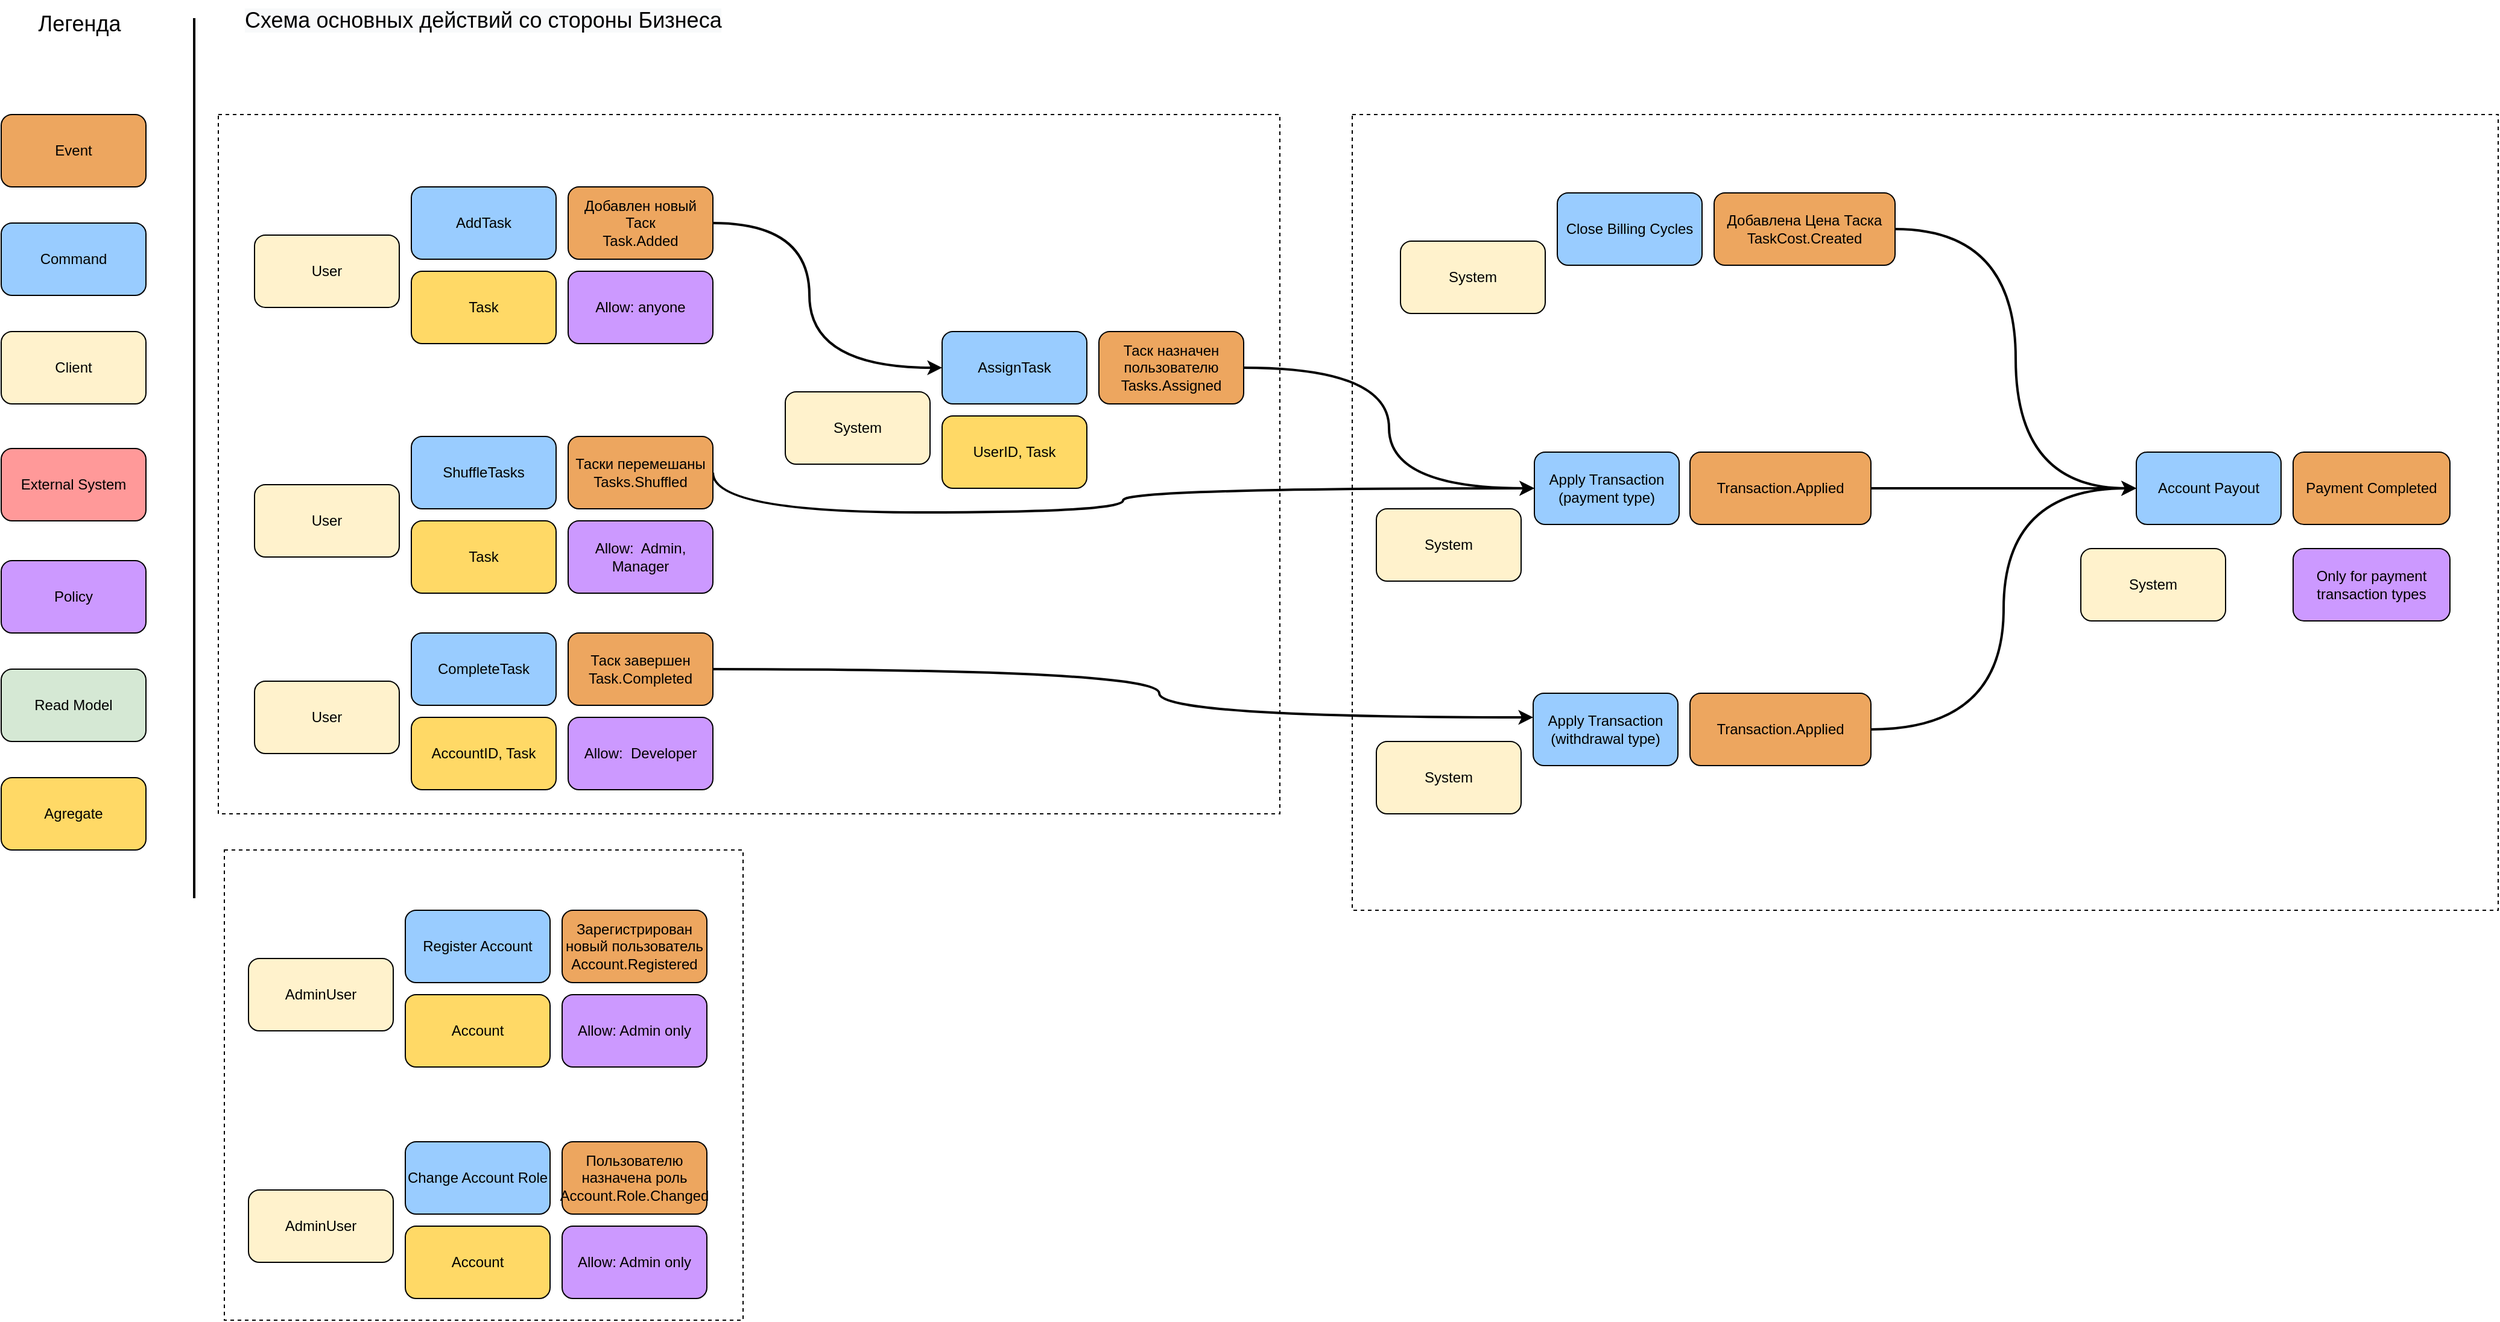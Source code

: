 <mxfile version="15.5.4" type="embed"><diagram id="onVSaOAGexIS0x_OZYuM" name="Page-1"><mxGraphModel dx="430" dy="279" grid="1" gridSize="10" guides="1" tooltips="1" connect="1" arrows="1" fold="1" page="1" pageScale="1" pageWidth="1169" pageHeight="1654" math="0" shadow="0"><root><mxCell id="0"/><mxCell id="1" parent="0"/><mxCell id="5qQmAU-Xj-Boq_nQjETH-93" value="" style="rounded=0;whiteSpace=wrap;html=1;dashed=1;fontSize=18;fillColor=none;fontColor=#000000;" parent="1" vertex="1"><mxGeometry x="1150" y="110" width="950" height="660" as="geometry"/></mxCell><mxCell id="5qQmAU-Xj-Boq_nQjETH-77" value="" style="rounded=0;whiteSpace=wrap;html=1;dashed=1;fontSize=18;fillColor=none;fontColor=#000000;" parent="1" vertex="1"><mxGeometry x="215" y="720" width="430" height="390" as="geometry"/></mxCell><mxCell id="5qQmAU-Xj-Boq_nQjETH-76" value="" style="rounded=0;whiteSpace=wrap;html=1;fontSize=18;fillColor=none;dashed=1;fontColor=#000000;" parent="1" vertex="1"><mxGeometry x="210" y="110" width="880" height="580" as="geometry"/></mxCell><mxCell id="5qQmAU-Xj-Boq_nQjETH-20" value="Event" style="rounded=1;whiteSpace=wrap;html=1;fillColor=#EDA65F;fontColor=#000000;" parent="1" vertex="1"><mxGeometry x="30" y="110" width="120" height="60" as="geometry"/></mxCell><mxCell id="5qQmAU-Xj-Boq_nQjETH-21" value="Легенда" style="text;html=1;strokeColor=none;fillColor=none;align=center;verticalAlign=middle;whiteSpace=wrap;rounded=0;fontSize=18;fontColor=#000000;" parent="1" vertex="1"><mxGeometry x="40" y="20" width="110" height="30" as="geometry"/></mxCell><mxCell id="5qQmAU-Xj-Boq_nQjETH-22" value="Command" style="rounded=1;whiteSpace=wrap;html=1;fillColor=#99CCFF;fontColor=#000000;" parent="1" vertex="1"><mxGeometry x="30" y="200" width="120" height="60" as="geometry"/></mxCell><mxCell id="5qQmAU-Xj-Boq_nQjETH-23" value="Client" style="rounded=1;whiteSpace=wrap;html=1;fillColor=#FFF2CC;fontColor=#000000;" parent="1" vertex="1"><mxGeometry x="30" y="290" width="120" height="60" as="geometry"/></mxCell><mxCell id="5qQmAU-Xj-Boq_nQjETH-24" value="External System" style="rounded=1;whiteSpace=wrap;html=1;fillColor=#FF9999;fontColor=#000000;" parent="1" vertex="1"><mxGeometry x="30" y="387" width="120" height="60" as="geometry"/></mxCell><mxCell id="5qQmAU-Xj-Boq_nQjETH-25" value="Policy" style="rounded=1;whiteSpace=wrap;html=1;fillColor=#CC99FF;fontColor=#000000;" parent="1" vertex="1"><mxGeometry x="30" y="480" width="120" height="60" as="geometry"/></mxCell><mxCell id="5qQmAU-Xj-Boq_nQjETH-26" value="Read Model" style="rounded=1;whiteSpace=wrap;html=1;fillColor=#D5E8D4;fontColor=#000000;" parent="1" vertex="1"><mxGeometry x="30" y="570" width="120" height="60" as="geometry"/></mxCell><mxCell id="5qQmAU-Xj-Boq_nQjETH-27" value="Agregate" style="rounded=1;whiteSpace=wrap;html=1;fillColor=#FFD966;fontColor=#000000;" parent="1" vertex="1"><mxGeometry x="30" y="660" width="120" height="60" as="geometry"/></mxCell><mxCell id="5qQmAU-Xj-Boq_nQjETH-28" value="" style="endArrow=none;html=1;rounded=0;fontSize=18;strokeWidth=2;curved=1;fontColor=#000000;" parent="1" edge="1"><mxGeometry width="50" height="50" relative="1" as="geometry"><mxPoint x="190" y="30" as="sourcePoint"/><mxPoint x="190" y="760" as="targetPoint"/></mxGeometry></mxCell><mxCell id="5qQmAU-Xj-Boq_nQjETH-29" value="Зарегистрирован новый пользователь&lt;br&gt;Account.Registered" style="rounded=1;whiteSpace=wrap;html=1;fillColor=#EDA65F;fontColor=#000000;" parent="1" vertex="1"><mxGeometry x="495" y="770" width="120" height="60" as="geometry"/></mxCell><mxCell id="5qQmAU-Xj-Boq_nQjETH-30" value="Пользователю назначена роль&lt;br&gt;Account.Role.Changed" style="rounded=1;whiteSpace=wrap;html=1;fillColor=#EDA65F;fontColor=#000000;" parent="1" vertex="1"><mxGeometry x="495" y="962" width="120" height="60" as="geometry"/></mxCell><mxCell id="5qQmAU-Xj-Boq_nQjETH-31" value="Добавлен новый Таск&lt;br&gt;Task.Added" style="rounded=1;whiteSpace=wrap;html=1;fillColor=#EDA65F;fontColor=#000000;" parent="1" vertex="1"><mxGeometry x="500" y="170" width="120" height="60" as="geometry"/></mxCell><mxCell id="5qQmAU-Xj-Boq_nQjETH-39" value="Таск завершен&lt;br&gt;Task.Completed" style="rounded=1;whiteSpace=wrap;html=1;fillColor=#EDA65F;fontColor=#000000;" parent="1" vertex="1"><mxGeometry x="500" y="540" width="120" height="60" as="geometry"/></mxCell><mxCell id="5qQmAU-Xj-Boq_nQjETH-46" value="&lt;meta charset=&quot;utf-8&quot;&gt;&lt;span style=&quot;font-family: helvetica; font-size: 18px; font-style: normal; font-weight: 400; letter-spacing: normal; text-align: center; text-indent: 0px; text-transform: none; word-spacing: 0px; background-color: rgb(248, 249, 250); display: inline; float: none;&quot;&gt;Схема основных действий со стороны Бизнеса&lt;/span&gt;" style="text;whiteSpace=wrap;html=1;fontSize=18;fontColor=#000000;" parent="1" vertex="1"><mxGeometry x="230" y="15" width="430" height="40" as="geometry"/></mxCell><mxCell id="5qQmAU-Xj-Boq_nQjETH-56" style="edgeStyle=orthogonalEdgeStyle;curved=1;rounded=0;orthogonalLoop=1;jettySize=auto;html=1;exitX=1;exitY=0.5;exitDx=0;exitDy=0;entryX=0;entryY=0.5;entryDx=0;entryDy=0;fontSize=18;startArrow=none;startFill=0;endArrow=classic;endFill=1;strokeWidth=2;fontColor=#000000;" parent="1" source="5qQmAU-Xj-Boq_nQjETH-31" target="5qQmAU-Xj-Boq_nQjETH-52" edge="1"><mxGeometry relative="1" as="geometry"><Array as="points"><mxPoint x="700" y="200"/><mxPoint x="700" y="320"/></Array></mxGeometry></mxCell><mxCell id="5qQmAU-Xj-Boq_nQjETH-48" value="AddTask" style="rounded=1;whiteSpace=wrap;html=1;fillColor=#99CCFF;fontColor=#000000;" parent="1" vertex="1"><mxGeometry x="370" y="170" width="120" height="60" as="geometry"/></mxCell><mxCell id="5qQmAU-Xj-Boq_nQjETH-49" value="User" style="rounded=1;whiteSpace=wrap;html=1;fillColor=#FFF2CC;fontColor=#000000;" parent="1" vertex="1"><mxGeometry x="240" y="210" width="120" height="60" as="geometry"/></mxCell><mxCell id="5qQmAU-Xj-Boq_nQjETH-50" value="Task" style="rounded=1;whiteSpace=wrap;html=1;fillColor=#FFD966;fontColor=#000000;" parent="1" vertex="1"><mxGeometry x="370" y="240" width="120" height="60" as="geometry"/></mxCell><mxCell id="5qQmAU-Xj-Boq_nQjETH-96" style="edgeStyle=orthogonalEdgeStyle;curved=1;rounded=0;orthogonalLoop=1;jettySize=auto;html=1;exitX=1;exitY=0.5;exitDx=0;exitDy=0;entryX=0;entryY=0.5;entryDx=0;entryDy=0;fontSize=18;startArrow=none;startFill=0;endArrow=classic;endFill=1;strokeWidth=2;fontColor=#000000;" parent="1" source="5qQmAU-Xj-Boq_nQjETH-57" target="5qQmAU-Xj-Boq_nQjETH-83" edge="1"><mxGeometry relative="1" as="geometry"/></mxCell><mxCell id="5qQmAU-Xj-Boq_nQjETH-52" value="AssignTask" style="rounded=1;whiteSpace=wrap;html=1;fillColor=#99CCFF;fontColor=#000000;" parent="1" vertex="1"><mxGeometry x="810" y="290" width="120" height="60" as="geometry"/></mxCell><mxCell id="5qQmAU-Xj-Boq_nQjETH-53" value="System" style="rounded=1;whiteSpace=wrap;html=1;fillColor=#FFF2CC;fontColor=#000000;" parent="1" vertex="1"><mxGeometry x="680" y="340" width="120" height="60" as="geometry"/></mxCell><mxCell id="5qQmAU-Xj-Boq_nQjETH-54" value="UserID, Task" style="rounded=1;whiteSpace=wrap;html=1;fillColor=#FFD966;fontColor=#000000;" parent="1" vertex="1"><mxGeometry x="810" y="360" width="120" height="60" as="geometry"/></mxCell><mxCell id="5qQmAU-Xj-Boq_nQjETH-57" value="Таск назначен пользователю&lt;br&gt;Tasks.Assigned" style="rounded=1;whiteSpace=wrap;html=1;fillColor=#EDA65F;fontColor=#000000;" parent="1" vertex="1"><mxGeometry x="940" y="290" width="120" height="60" as="geometry"/></mxCell><mxCell id="5qQmAU-Xj-Boq_nQjETH-59" value="ShuffleTasks" style="rounded=1;whiteSpace=wrap;html=1;fillColor=#99CCFF;fontColor=#000000;" parent="1" vertex="1"><mxGeometry x="370" y="377" width="120" height="60" as="geometry"/></mxCell><mxCell id="5qQmAU-Xj-Boq_nQjETH-60" value="User" style="rounded=1;whiteSpace=wrap;html=1;fillColor=#FFF2CC;fontColor=#000000;" parent="1" vertex="1"><mxGeometry x="240" y="417" width="120" height="60" as="geometry"/></mxCell><mxCell id="5qQmAU-Xj-Boq_nQjETH-61" value="Task" style="rounded=1;whiteSpace=wrap;html=1;fillColor=#FFD966;fontColor=#000000;" parent="1" vertex="1"><mxGeometry x="370" y="447" width="120" height="60" as="geometry"/></mxCell><mxCell id="2" style="edgeStyle=orthogonalEdgeStyle;rounded=0;orthogonalLoop=1;jettySize=auto;html=1;exitX=1;exitY=0.5;exitDx=0;exitDy=0;entryX=0;entryY=0.5;entryDx=0;entryDy=0;fontColor=#000000;curved=1;strokeWidth=2;" edge="1" parent="1" source="5qQmAU-Xj-Boq_nQjETH-63" target="5qQmAU-Xj-Boq_nQjETH-83"><mxGeometry relative="1" as="geometry"><Array as="points"><mxPoint x="620" y="440"/><mxPoint x="960" y="440"/><mxPoint x="960" y="420"/></Array></mxGeometry></mxCell><mxCell id="5qQmAU-Xj-Boq_nQjETH-63" value="Таски перемешаны&lt;br&gt;Tasks.Shuffled" style="rounded=1;whiteSpace=wrap;html=1;fillColor=#EDA65F;fontColor=#000000;" parent="1" vertex="1"><mxGeometry x="500" y="377" width="120" height="60" as="geometry"/></mxCell><mxCell id="5qQmAU-Xj-Boq_nQjETH-95" style="edgeStyle=orthogonalEdgeStyle;curved=1;rounded=0;orthogonalLoop=1;jettySize=auto;html=1;exitX=1;exitY=0.5;exitDx=0;exitDy=0;fontSize=18;startArrow=none;startFill=0;endArrow=classic;endFill=1;strokeWidth=2;fontColor=#000000;" parent="1" source="5qQmAU-Xj-Boq_nQjETH-39" target="5qQmAU-Xj-Boq_nQjETH-101" edge="1"><mxGeometry relative="1" as="geometry"><Array as="points"><mxPoint x="990" y="570"/><mxPoint x="990" y="610"/></Array></mxGeometry></mxCell><mxCell id="5qQmAU-Xj-Boq_nQjETH-65" value="CompleteTask" style="rounded=1;whiteSpace=wrap;html=1;fillColor=#99CCFF;fontColor=#000000;" parent="1" vertex="1"><mxGeometry x="370" y="540" width="120" height="60" as="geometry"/></mxCell><mxCell id="5qQmAU-Xj-Boq_nQjETH-66" value="User" style="rounded=1;whiteSpace=wrap;html=1;fillColor=#FFF2CC;fontColor=#000000;" parent="1" vertex="1"><mxGeometry x="240" y="580" width="120" height="60" as="geometry"/></mxCell><mxCell id="5qQmAU-Xj-Boq_nQjETH-67" value="AccountID, Task" style="rounded=1;whiteSpace=wrap;html=1;fillColor=#FFD966;fontColor=#000000;" parent="1" vertex="1"><mxGeometry x="370" y="610" width="120" height="60" as="geometry"/></mxCell><mxCell id="5qQmAU-Xj-Boq_nQjETH-69" value="Register Account" style="rounded=1;whiteSpace=wrap;html=1;fillColor=#99CCFF;fontColor=#000000;" parent="1" vertex="1"><mxGeometry x="365" y="770" width="120" height="60" as="geometry"/></mxCell><mxCell id="5qQmAU-Xj-Boq_nQjETH-70" value="AdminUser" style="rounded=1;whiteSpace=wrap;html=1;fillColor=#FFF2CC;fontColor=#000000;" parent="1" vertex="1"><mxGeometry x="235" y="810" width="120" height="60" as="geometry"/></mxCell><mxCell id="5qQmAU-Xj-Boq_nQjETH-71" value="Account" style="rounded=1;whiteSpace=wrap;html=1;fillColor=#FFD966;fontColor=#000000;" parent="1" vertex="1"><mxGeometry x="365" y="840" width="120" height="60" as="geometry"/></mxCell><mxCell id="5qQmAU-Xj-Boq_nQjETH-73" value="Change Account Role" style="rounded=1;whiteSpace=wrap;html=1;fillColor=#99CCFF;fontColor=#000000;" parent="1" vertex="1"><mxGeometry x="365" y="962" width="120" height="60" as="geometry"/></mxCell><mxCell id="5qQmAU-Xj-Boq_nQjETH-74" value="AdminUser" style="rounded=1;whiteSpace=wrap;html=1;fillColor=#FFF2CC;fontColor=#000000;" parent="1" vertex="1"><mxGeometry x="235" y="1002" width="120" height="60" as="geometry"/></mxCell><mxCell id="5qQmAU-Xj-Boq_nQjETH-75" value="Account" style="rounded=1;whiteSpace=wrap;html=1;fillColor=#FFD966;fontColor=#000000;" parent="1" vertex="1"><mxGeometry x="365" y="1032" width="120" height="60" as="geometry"/></mxCell><mxCell id="5qQmAU-Xj-Boq_nQjETH-78" value="Allow: Admin only" style="rounded=1;whiteSpace=wrap;html=1;fillColor=#CC99FF;fontColor=#000000;" parent="1" vertex="1"><mxGeometry x="495" y="840" width="120" height="60" as="geometry"/></mxCell><mxCell id="5qQmAU-Xj-Boq_nQjETH-79" value="Allow: Admin only" style="rounded=1;whiteSpace=wrap;html=1;fillColor=#CC99FF;fontColor=#000000;" parent="1" vertex="1"><mxGeometry x="495" y="1032" width="120" height="60" as="geometry"/></mxCell><mxCell id="5qQmAU-Xj-Boq_nQjETH-80" value="Allow: anyone" style="rounded=1;whiteSpace=wrap;html=1;fillColor=#CC99FF;fontColor=#000000;" parent="1" vertex="1"><mxGeometry x="500" y="240" width="120" height="60" as="geometry"/></mxCell><mxCell id="5qQmAU-Xj-Boq_nQjETH-81" value="Allow:&amp;nbsp; Admin, Manager" style="rounded=1;whiteSpace=wrap;html=1;fillColor=#CC99FF;fontColor=#000000;" parent="1" vertex="1"><mxGeometry x="500" y="447" width="120" height="60" as="geometry"/></mxCell><mxCell id="5qQmAU-Xj-Boq_nQjETH-82" value="Allow:&amp;nbsp; Developer" style="rounded=1;whiteSpace=wrap;html=1;fillColor=#CC99FF;fontColor=#000000;" parent="1" vertex="1"><mxGeometry x="500" y="610" width="120" height="60" as="geometry"/></mxCell><mxCell id="5qQmAU-Xj-Boq_nQjETH-83" value="Apply Transaction (payment type)" style="rounded=1;whiteSpace=wrap;html=1;fillColor=#99CCFF;fontColor=#000000;" parent="1" vertex="1"><mxGeometry x="1301" y="390" width="120" height="60" as="geometry"/></mxCell><mxCell id="5qQmAU-Xj-Boq_nQjETH-84" value="System" style="rounded=1;whiteSpace=wrap;html=1;fillColor=#FFF2CC;fontColor=#000000;" parent="1" vertex="1"><mxGeometry x="1170" y="437" width="120" height="60" as="geometry"/></mxCell><mxCell id="5" style="edgeStyle=orthogonalEdgeStyle;curved=1;rounded=0;orthogonalLoop=1;jettySize=auto;html=1;exitX=1;exitY=0.5;exitDx=0;exitDy=0;fontColor=#000000;strokeWidth=2;" edge="1" parent="1" source="5qQmAU-Xj-Boq_nQjETH-86"><mxGeometry relative="1" as="geometry"><mxPoint x="1800" y="420" as="targetPoint"/></mxGeometry></mxCell><mxCell id="5qQmAU-Xj-Boq_nQjETH-86" value="Transaction.Applied" style="rounded=1;whiteSpace=wrap;html=1;fillColor=#EDA65F;fontColor=#000000;" parent="1" vertex="1"><mxGeometry x="1430" y="390" width="150" height="60" as="geometry"/></mxCell><mxCell id="5qQmAU-Xj-Boq_nQjETH-88" value="Close Billing Cycles" style="rounded=1;whiteSpace=wrap;html=1;fillColor=#99CCFF;fontColor=#000000;" parent="1" vertex="1"><mxGeometry x="1320" y="175" width="120" height="60" as="geometry"/></mxCell><mxCell id="5qQmAU-Xj-Boq_nQjETH-89" value="System" style="rounded=1;whiteSpace=wrap;html=1;fillColor=#FFF2CC;fontColor=#000000;" parent="1" vertex="1"><mxGeometry x="1190" y="215" width="120" height="60" as="geometry"/></mxCell><mxCell id="4" style="edgeStyle=orthogonalEdgeStyle;curved=1;rounded=0;orthogonalLoop=1;jettySize=auto;html=1;exitX=1;exitY=0.5;exitDx=0;exitDy=0;entryX=0;entryY=0.5;entryDx=0;entryDy=0;fontColor=#000000;strokeWidth=2;" edge="1" parent="1" source="5qQmAU-Xj-Boq_nQjETH-91" target="5qQmAU-Xj-Boq_nQjETH-116"><mxGeometry relative="1" as="geometry"/></mxCell><mxCell id="5qQmAU-Xj-Boq_nQjETH-91" value="Добавлена Цена Таска&lt;br&gt;TaskCost.Created" style="rounded=1;whiteSpace=wrap;html=1;fillColor=#EDA65F;fontColor=#000000;" parent="1" vertex="1"><mxGeometry x="1450" y="175" width="150" height="60" as="geometry"/></mxCell><mxCell id="5qQmAU-Xj-Boq_nQjETH-101" value="Apply Transaction (withdrawal type)" style="rounded=1;whiteSpace=wrap;html=1;fillColor=#99CCFF;fontColor=#000000;" parent="1" vertex="1"><mxGeometry x="1300" y="590" width="120" height="60" as="geometry"/></mxCell><mxCell id="5qQmAU-Xj-Boq_nQjETH-102" value="System" style="rounded=1;whiteSpace=wrap;html=1;fillColor=#FFF2CC;fontColor=#000000;" parent="1" vertex="1"><mxGeometry x="1170" y="630" width="120" height="60" as="geometry"/></mxCell><mxCell id="7" style="edgeStyle=orthogonalEdgeStyle;curved=1;rounded=0;orthogonalLoop=1;jettySize=auto;html=1;exitX=1;exitY=0.5;exitDx=0;exitDy=0;entryX=0;entryY=0.5;entryDx=0;entryDy=0;fontColor=#000000;strokeWidth=2;" edge="1" parent="1" source="5qQmAU-Xj-Boq_nQjETH-104" target="5qQmAU-Xj-Boq_nQjETH-116"><mxGeometry relative="1" as="geometry"/></mxCell><mxCell id="5qQmAU-Xj-Boq_nQjETH-104" value="Transaction.Applied" style="rounded=1;whiteSpace=wrap;html=1;fillColor=#EDA65F;fontColor=#000000;" parent="1" vertex="1"><mxGeometry x="1430" y="590" width="150" height="60" as="geometry"/></mxCell><mxCell id="5qQmAU-Xj-Boq_nQjETH-116" value="Account Payout" style="rounded=1;whiteSpace=wrap;html=1;fillColor=#99CCFF;fontColor=#000000;" parent="1" vertex="1"><mxGeometry x="1800" y="390" width="120" height="60" as="geometry"/></mxCell><mxCell id="5qQmAU-Xj-Boq_nQjETH-117" value="System" style="rounded=1;whiteSpace=wrap;html=1;fillColor=#FFF2CC;fontColor=#000000;" parent="1" vertex="1"><mxGeometry x="1754" y="470" width="120" height="60" as="geometry"/></mxCell><mxCell id="5qQmAU-Xj-Boq_nQjETH-119" value="Payment Completed" style="rounded=1;whiteSpace=wrap;html=1;fillColor=#EDA65F;fontColor=#000000;" parent="1" vertex="1"><mxGeometry x="1930" y="390" width="130" height="60" as="geometry"/></mxCell><mxCell id="3" value="Only for payment transaction types" style="rounded=1;whiteSpace=wrap;html=1;fillColor=#CC99FF;fontColor=#000000;" vertex="1" parent="1"><mxGeometry x="1930" y="470" width="130" height="60" as="geometry"/></mxCell></root></mxGraphModel></diagram></mxfile>